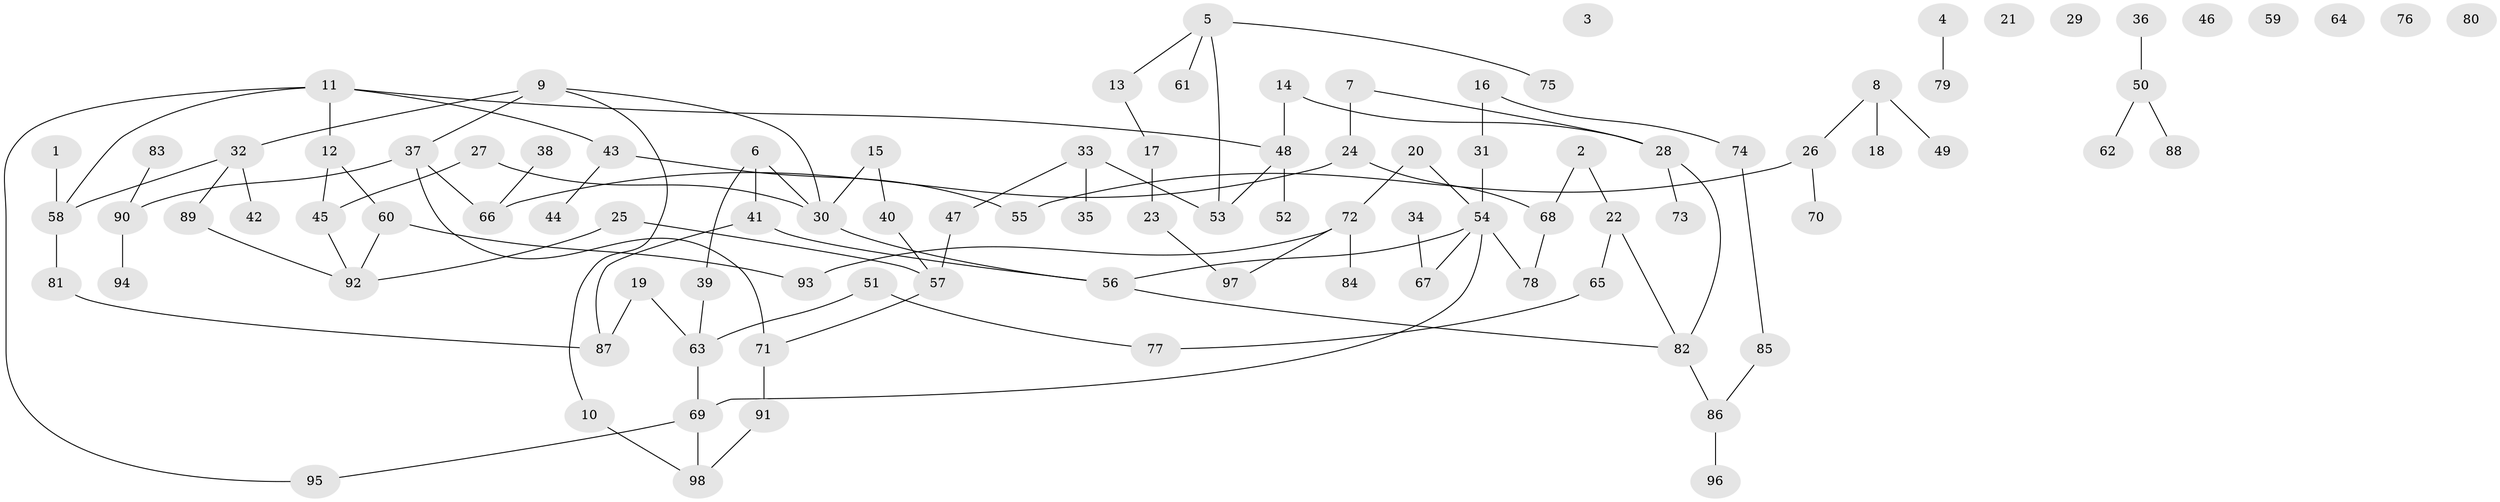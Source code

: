 // coarse degree distribution, {1: 0.24242424242424243, 3: 0.16666666666666666, 0: 0.13636363636363635, 2: 0.22727272727272727, 4: 0.15151515151515152, 7: 0.030303030303030304, 6: 0.015151515151515152, 5: 0.015151515151515152, 8: 0.015151515151515152}
// Generated by graph-tools (version 1.1) at 2025/23/03/03/25 07:23:25]
// undirected, 98 vertices, 108 edges
graph export_dot {
graph [start="1"]
  node [color=gray90,style=filled];
  1;
  2;
  3;
  4;
  5;
  6;
  7;
  8;
  9;
  10;
  11;
  12;
  13;
  14;
  15;
  16;
  17;
  18;
  19;
  20;
  21;
  22;
  23;
  24;
  25;
  26;
  27;
  28;
  29;
  30;
  31;
  32;
  33;
  34;
  35;
  36;
  37;
  38;
  39;
  40;
  41;
  42;
  43;
  44;
  45;
  46;
  47;
  48;
  49;
  50;
  51;
  52;
  53;
  54;
  55;
  56;
  57;
  58;
  59;
  60;
  61;
  62;
  63;
  64;
  65;
  66;
  67;
  68;
  69;
  70;
  71;
  72;
  73;
  74;
  75;
  76;
  77;
  78;
  79;
  80;
  81;
  82;
  83;
  84;
  85;
  86;
  87;
  88;
  89;
  90;
  91;
  92;
  93;
  94;
  95;
  96;
  97;
  98;
  1 -- 58;
  2 -- 22;
  2 -- 68;
  4 -- 79;
  5 -- 13;
  5 -- 53;
  5 -- 61;
  5 -- 75;
  6 -- 30;
  6 -- 39;
  6 -- 41;
  7 -- 24;
  7 -- 28;
  8 -- 18;
  8 -- 26;
  8 -- 49;
  9 -- 10;
  9 -- 30;
  9 -- 32;
  9 -- 37;
  10 -- 98;
  11 -- 12;
  11 -- 43;
  11 -- 48;
  11 -- 58;
  11 -- 95;
  12 -- 45;
  12 -- 60;
  13 -- 17;
  14 -- 28;
  14 -- 48;
  15 -- 30;
  15 -- 40;
  16 -- 31;
  16 -- 74;
  17 -- 23;
  19 -- 63;
  19 -- 87;
  20 -- 54;
  20 -- 72;
  22 -- 65;
  22 -- 82;
  23 -- 97;
  24 -- 66;
  24 -- 68;
  25 -- 57;
  25 -- 92;
  26 -- 55;
  26 -- 70;
  27 -- 30;
  27 -- 45;
  28 -- 73;
  28 -- 82;
  30 -- 56;
  31 -- 54;
  32 -- 42;
  32 -- 58;
  32 -- 89;
  33 -- 35;
  33 -- 47;
  33 -- 53;
  34 -- 67;
  36 -- 50;
  37 -- 66;
  37 -- 71;
  37 -- 90;
  38 -- 66;
  39 -- 63;
  40 -- 57;
  41 -- 56;
  41 -- 87;
  43 -- 44;
  43 -- 55;
  45 -- 92;
  47 -- 57;
  48 -- 52;
  48 -- 53;
  50 -- 62;
  50 -- 88;
  51 -- 63;
  51 -- 77;
  54 -- 56;
  54 -- 67;
  54 -- 69;
  54 -- 78;
  56 -- 82;
  57 -- 71;
  58 -- 81;
  60 -- 92;
  60 -- 93;
  63 -- 69;
  65 -- 77;
  68 -- 78;
  69 -- 95;
  69 -- 98;
  71 -- 91;
  72 -- 84;
  72 -- 93;
  72 -- 97;
  74 -- 85;
  81 -- 87;
  82 -- 86;
  83 -- 90;
  85 -- 86;
  86 -- 96;
  89 -- 92;
  90 -- 94;
  91 -- 98;
}
